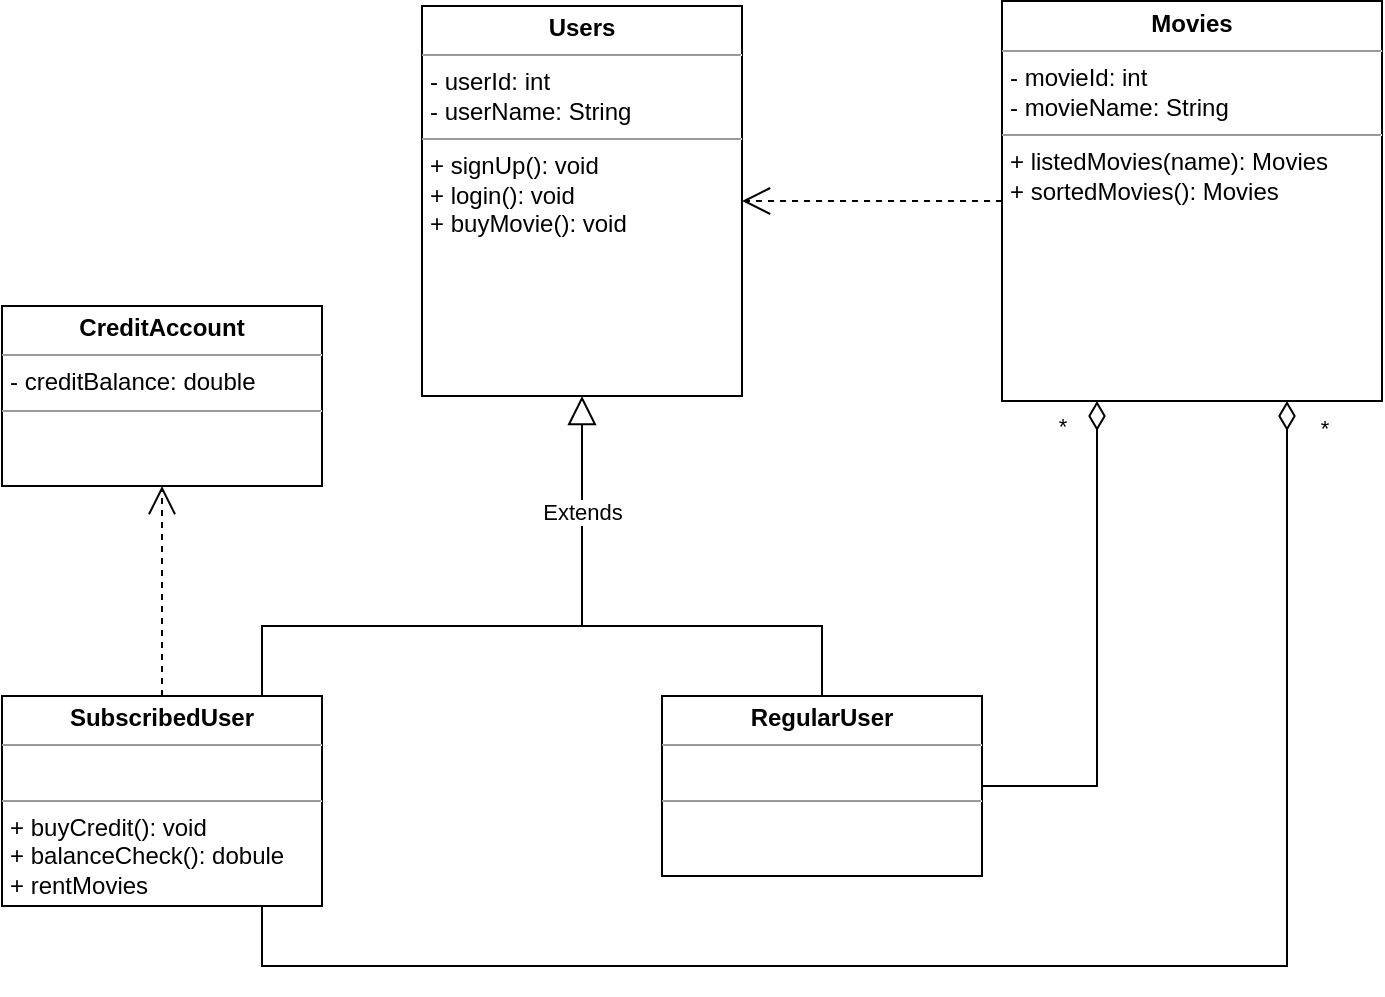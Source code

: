 <mxfile version="21.0.10" type="onedrive"><diagram name="Sayfa -1" id="GSirqW1zIJEjPh-f6Vy0"><mxGraphModel grid="1" page="1" gridSize="10" guides="1" tooltips="1" connect="1" arrows="1" fold="1" pageScale="1" pageWidth="1654" pageHeight="1169" math="0" shadow="0"><root><mxCell id="0"/><mxCell id="1" parent="0"/><mxCell id="tqUZJ3Bh0kdhsHQ1v8Rx-1" value="&lt;p style=&quot;margin:0px;margin-top:4px;text-align:center;&quot;&gt;&lt;b&gt;Movies&lt;/b&gt;&lt;br&gt;&lt;/p&gt;&lt;hr size=&quot;1&quot;&gt;&lt;p style=&quot;margin:0px;margin-left:4px;&quot;&gt;- movieId: int&lt;/p&gt;&lt;p style=&quot;margin:0px;margin-left:4px;&quot;&gt;- movieName: String&lt;/p&gt;&lt;hr size=&quot;1&quot;&gt;&lt;p style=&quot;margin:0px;margin-left:4px;&quot;&gt;+ listedMovies(name): Movies&lt;/p&gt;&lt;p style=&quot;margin:0px;margin-left:4px;&quot;&gt;+ sortedMovies(): Movies&lt;/p&gt;&lt;p style=&quot;margin:0px;margin-left:4px;&quot;&gt;&lt;br&gt;&lt;/p&gt;" style="verticalAlign=top;align=left;overflow=fill;fontSize=12;fontFamily=Helvetica;html=1;whiteSpace=wrap;" vertex="1" parent="1"><mxGeometry x="1180" y="207.5" width="190" height="200" as="geometry"/></mxCell><mxCell id="tqUZJ3Bh0kdhsHQ1v8Rx-2" value="&lt;p style=&quot;margin:0px;margin-top:4px;text-align:center;&quot;&gt;&lt;b&gt;Users&lt;/b&gt;&lt;/p&gt;&lt;hr size=&quot;1&quot;&gt;&lt;p style=&quot;margin:0px;margin-left:4px;&quot;&gt;- userId: int&lt;/p&gt;&lt;p style=&quot;margin:0px;margin-left:4px;&quot;&gt;- userName: String&lt;/p&gt;&lt;hr size=&quot;1&quot;&gt;&lt;p style=&quot;margin:0px;margin-left:4px;&quot;&gt;+&amp;nbsp;signUp(): void&lt;br&gt;&lt;/p&gt;&lt;p style=&quot;margin:0px;margin-left:4px;&quot;&gt;+ login(): void&lt;/p&gt;&lt;p style=&quot;margin:0px;margin-left:4px;&quot;&gt;+ buyMovie(): void&lt;/p&gt;&lt;p style=&quot;margin:0px;margin-left:4px;&quot;&gt;&lt;br&gt;&lt;/p&gt;" style="verticalAlign=top;align=left;overflow=fill;fontSize=12;fontFamily=Helvetica;html=1;whiteSpace=wrap;" vertex="1" parent="1"><mxGeometry x="890" y="210" width="160" height="195" as="geometry"/></mxCell><mxCell id="tqUZJ3Bh0kdhsHQ1v8Rx-3" value="" style="endArrow=open;endSize=12;dashed=1;html=1;rounded=0;exitX=0;exitY=0.5;exitDx=0;exitDy=0;" edge="1" parent="1" source="tqUZJ3Bh0kdhsHQ1v8Rx-1" target="tqUZJ3Bh0kdhsHQ1v8Rx-2"><mxGeometry width="160" relative="1" as="geometry"><mxPoint x="880" y="440" as="sourcePoint"/><mxPoint x="1040" y="440" as="targetPoint"/></mxGeometry></mxCell><mxCell id="tqUZJ3Bh0kdhsHQ1v8Rx-6" style="edgeStyle=orthogonalEdgeStyle;rounded=0;orthogonalLoop=1;jettySize=auto;html=1;entryX=0.5;entryY=0;entryDx=0;entryDy=0;endArrow=none;endFill=0;" edge="1" parent="1" source="tqUZJ3Bh0kdhsHQ1v8Rx-4" target="tqUZJ3Bh0kdhsHQ1v8Rx-5"><mxGeometry relative="1" as="geometry"><Array as="points"><mxPoint x="810" y="520"/><mxPoint x="1090" y="520"/></Array></mxGeometry></mxCell><mxCell id="tqUZJ3Bh0kdhsHQ1v8Rx-9" style="edgeStyle=orthogonalEdgeStyle;rounded=0;orthogonalLoop=1;jettySize=auto;html=1;endArrow=open;endFill=0;dashed=1;endSize=12;" edge="1" parent="1" source="tqUZJ3Bh0kdhsHQ1v8Rx-4" target="tqUZJ3Bh0kdhsHQ1v8Rx-8"><mxGeometry relative="1" as="geometry"/></mxCell><mxCell id="tqUZJ3Bh0kdhsHQ1v8Rx-13" style="edgeStyle=orthogonalEdgeStyle;rounded=0;orthogonalLoop=1;jettySize=auto;html=1;entryX=0.75;entryY=1;entryDx=0;entryDy=0;endSize=12;endArrow=diamondThin;endFill=0;" edge="1" parent="1" source="tqUZJ3Bh0kdhsHQ1v8Rx-4" target="tqUZJ3Bh0kdhsHQ1v8Rx-1"><mxGeometry relative="1" as="geometry"><Array as="points"><mxPoint x="810" y="690"/><mxPoint x="1323" y="690"/></Array></mxGeometry></mxCell><mxCell id="tqUZJ3Bh0kdhsHQ1v8Rx-14" value="*" style="edgeLabel;html=1;align=center;verticalAlign=middle;resizable=0;points=[];" connectable="0" vertex="1" parent="tqUZJ3Bh0kdhsHQ1v8Rx-13"><mxGeometry x="0.938" y="-2" relative="1" as="geometry"><mxPoint x="16" y="-12" as="offset"/></mxGeometry></mxCell><mxCell id="tqUZJ3Bh0kdhsHQ1v8Rx-4" value="&lt;p style=&quot;margin:0px;margin-top:4px;text-align:center;&quot;&gt;&lt;b&gt;SubscribedUser&lt;/b&gt;&lt;br&gt;&lt;/p&gt;&lt;hr size=&quot;1&quot;&gt;&lt;p style=&quot;margin:0px;margin-left:4px;&quot;&gt;&lt;br&gt;&lt;/p&gt;&lt;hr size=&quot;1&quot;&gt;&lt;p style=&quot;margin:0px;margin-left:4px;&quot;&gt;+&amp;nbsp;buyCredit(): void&lt;br&gt;&lt;/p&gt;&lt;p style=&quot;margin:0px;margin-left:4px;&quot;&gt;+&amp;nbsp;balanceCheck(): dobule&lt;/p&gt;&lt;p style=&quot;margin:0px;margin-left:4px;&quot;&gt;+ rentMovies&lt;/p&gt;" style="verticalAlign=top;align=left;overflow=fill;fontSize=12;fontFamily=Helvetica;html=1;whiteSpace=wrap;" vertex="1" parent="1"><mxGeometry x="680" y="555" width="160" height="105" as="geometry"/></mxCell><mxCell id="tqUZJ3Bh0kdhsHQ1v8Rx-11" style="edgeStyle=orthogonalEdgeStyle;rounded=0;orthogonalLoop=1;jettySize=auto;html=1;entryX=0.25;entryY=1;entryDx=0;entryDy=0;endArrow=diamondThin;endFill=0;endSize=12;" edge="1" parent="1" source="tqUZJ3Bh0kdhsHQ1v8Rx-5" target="tqUZJ3Bh0kdhsHQ1v8Rx-1"><mxGeometry relative="1" as="geometry"/></mxCell><mxCell id="tqUZJ3Bh0kdhsHQ1v8Rx-12" value="*" style="edgeLabel;html=1;align=center;verticalAlign=middle;resizable=0;points=[];" connectable="0" vertex="1" parent="tqUZJ3Bh0kdhsHQ1v8Rx-11"><mxGeometry x="-0.887" y="-2" relative="1" as="geometry"><mxPoint x="26" y="-182" as="offset"/></mxGeometry></mxCell><mxCell id="tqUZJ3Bh0kdhsHQ1v8Rx-5" value="&lt;p style=&quot;margin:0px;margin-top:4px;text-align:center;&quot;&gt;&lt;b&gt;RegularUser&lt;/b&gt;&lt;br&gt;&lt;/p&gt;&lt;hr size=&quot;1&quot;&gt;&lt;p style=&quot;margin:0px;margin-left:4px;&quot;&gt;&lt;br&gt;&lt;/p&gt;&lt;hr size=&quot;1&quot;&gt;&lt;p style=&quot;margin:0px;margin-left:4px;&quot;&gt;&lt;br&gt;&lt;/p&gt;" style="verticalAlign=top;align=left;overflow=fill;fontSize=12;fontFamily=Helvetica;html=1;whiteSpace=wrap;" vertex="1" parent="1"><mxGeometry x="1010" y="555" width="160" height="90" as="geometry"/></mxCell><mxCell id="tqUZJ3Bh0kdhsHQ1v8Rx-7" value="Extends" style="endArrow=block;endSize=12;endFill=0;html=1;rounded=0;entryX=0.5;entryY=1;entryDx=0;entryDy=0;" edge="1" parent="1" target="tqUZJ3Bh0kdhsHQ1v8Rx-2"><mxGeometry width="160" relative="1" as="geometry"><mxPoint x="970" y="520" as="sourcePoint"/><mxPoint x="940" y="510" as="targetPoint"/></mxGeometry></mxCell><mxCell id="tqUZJ3Bh0kdhsHQ1v8Rx-8" value="&lt;p style=&quot;margin:0px;margin-top:4px;text-align:center;&quot;&gt;&lt;b&gt;C&lt;/b&gt;&lt;b style=&quot;background-color: initial;&quot;&gt;reditAccount&lt;/b&gt;&lt;/p&gt;&lt;hr size=&quot;1&quot;&gt;&lt;p style=&quot;margin:0px;margin-left:4px;&quot;&gt;-&amp;nbsp;creditBalance: double&lt;/p&gt;&lt;hr size=&quot;1&quot;&gt;&lt;p style=&quot;margin:0px;margin-left:4px;&quot;&gt;&amp;nbsp;&lt;/p&gt;" style="verticalAlign=top;align=left;overflow=fill;fontSize=12;fontFamily=Helvetica;html=1;whiteSpace=wrap;" vertex="1" parent="1"><mxGeometry x="680" y="360" width="160" height="90" as="geometry"/></mxCell></root></mxGraphModel></diagram></mxfile>